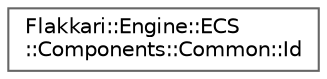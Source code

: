 digraph "Graphical Class Hierarchy"
{
 // LATEX_PDF_SIZE
  bgcolor="transparent";
  edge [fontname=Helvetica,fontsize=10,labelfontname=Helvetica,labelfontsize=10];
  node [fontname=Helvetica,fontsize=10,shape=box,height=0.2,width=0.4];
  rankdir="LR";
  Node0 [id="Node000000",label="Flakkari::Engine::ECS\l::Components::Common::Id",height=0.2,width=0.4,color="grey40", fillcolor="white", style="filled",URL="$df/d2e/structFlakkari_1_1Engine_1_1ECS_1_1Components_1_1Common_1_1Id.html",tooltip=" "];
}

